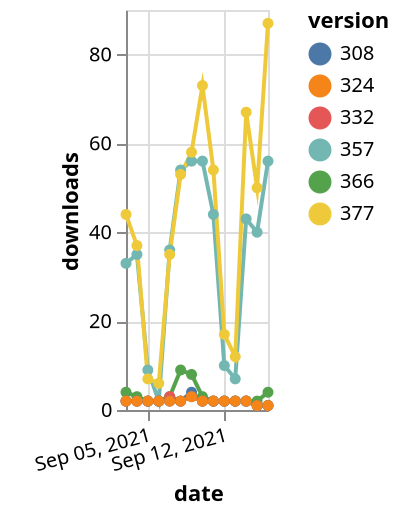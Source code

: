 {"$schema": "https://vega.github.io/schema/vega-lite/v5.json", "description": "A simple bar chart with embedded data.", "data": {"values": [{"date": "2021-09-03", "total": 11992, "delta": 4, "version": "366"}, {"date": "2021-09-04", "total": 11995, "delta": 3, "version": "366"}, {"date": "2021-09-05", "total": 11997, "delta": 2, "version": "366"}, {"date": "2021-09-06", "total": 11999, "delta": 2, "version": "366"}, {"date": "2021-09-07", "total": 12002, "delta": 3, "version": "366"}, {"date": "2021-09-08", "total": 12011, "delta": 9, "version": "366"}, {"date": "2021-09-09", "total": 12019, "delta": 8, "version": "366"}, {"date": "2021-09-10", "total": 12022, "delta": 3, "version": "366"}, {"date": "2021-09-11", "total": 12024, "delta": 2, "version": "366"}, {"date": "2021-09-12", "total": 12026, "delta": 2, "version": "366"}, {"date": "2021-09-13", "total": 12028, "delta": 2, "version": "366"}, {"date": "2021-09-14", "total": 12030, "delta": 2, "version": "366"}, {"date": "2021-09-15", "total": 12032, "delta": 2, "version": "366"}, {"date": "2021-09-16", "total": 12036, "delta": 4, "version": "366"}, {"date": "2021-09-03", "total": 40641, "delta": 33, "version": "357"}, {"date": "2021-09-04", "total": 40676, "delta": 35, "version": "357"}, {"date": "2021-09-05", "total": 40685, "delta": 9, "version": "357"}, {"date": "2021-09-06", "total": 40687, "delta": 2, "version": "357"}, {"date": "2021-09-07", "total": 40723, "delta": 36, "version": "357"}, {"date": "2021-09-08", "total": 40777, "delta": 54, "version": "357"}, {"date": "2021-09-09", "total": 40833, "delta": 56, "version": "357"}, {"date": "2021-09-10", "total": 40889, "delta": 56, "version": "357"}, {"date": "2021-09-11", "total": 40933, "delta": 44, "version": "357"}, {"date": "2021-09-12", "total": 40943, "delta": 10, "version": "357"}, {"date": "2021-09-13", "total": 40950, "delta": 7, "version": "357"}, {"date": "2021-09-14", "total": 40993, "delta": 43, "version": "357"}, {"date": "2021-09-15", "total": 41033, "delta": 40, "version": "357"}, {"date": "2021-09-16", "total": 41089, "delta": 56, "version": "357"}, {"date": "2021-09-03", "total": 17490, "delta": 2, "version": "332"}, {"date": "2021-09-04", "total": 17492, "delta": 2, "version": "332"}, {"date": "2021-09-05", "total": 17494, "delta": 2, "version": "332"}, {"date": "2021-09-06", "total": 17496, "delta": 2, "version": "332"}, {"date": "2021-09-07", "total": 17499, "delta": 3, "version": "332"}, {"date": "2021-09-08", "total": 17501, "delta": 2, "version": "332"}, {"date": "2021-09-09", "total": 17504, "delta": 3, "version": "332"}, {"date": "2021-09-10", "total": 17506, "delta": 2, "version": "332"}, {"date": "2021-09-11", "total": 17508, "delta": 2, "version": "332"}, {"date": "2021-09-12", "total": 17510, "delta": 2, "version": "332"}, {"date": "2021-09-13", "total": 17512, "delta": 2, "version": "332"}, {"date": "2021-09-14", "total": 17514, "delta": 2, "version": "332"}, {"date": "2021-09-15", "total": 17515, "delta": 1, "version": "332"}, {"date": "2021-09-16", "total": 17516, "delta": 1, "version": "332"}, {"date": "2021-09-03", "total": 29733, "delta": 44, "version": "377"}, {"date": "2021-09-04", "total": 29770, "delta": 37, "version": "377"}, {"date": "2021-09-05", "total": 29777, "delta": 7, "version": "377"}, {"date": "2021-09-06", "total": 29783, "delta": 6, "version": "377"}, {"date": "2021-09-07", "total": 29818, "delta": 35, "version": "377"}, {"date": "2021-09-08", "total": 29871, "delta": 53, "version": "377"}, {"date": "2021-09-09", "total": 29929, "delta": 58, "version": "377"}, {"date": "2021-09-10", "total": 30002, "delta": 73, "version": "377"}, {"date": "2021-09-11", "total": 30056, "delta": 54, "version": "377"}, {"date": "2021-09-12", "total": 30073, "delta": 17, "version": "377"}, {"date": "2021-09-13", "total": 30085, "delta": 12, "version": "377"}, {"date": "2021-09-14", "total": 30152, "delta": 67, "version": "377"}, {"date": "2021-09-15", "total": 30202, "delta": 50, "version": "377"}, {"date": "2021-09-16", "total": 30289, "delta": 87, "version": "377"}, {"date": "2021-09-03", "total": 2304, "delta": 2, "version": "308"}, {"date": "2021-09-04", "total": 2306, "delta": 2, "version": "308"}, {"date": "2021-09-05", "total": 2308, "delta": 2, "version": "308"}, {"date": "2021-09-06", "total": 2310, "delta": 2, "version": "308"}, {"date": "2021-09-07", "total": 2312, "delta": 2, "version": "308"}, {"date": "2021-09-08", "total": 2314, "delta": 2, "version": "308"}, {"date": "2021-09-09", "total": 2318, "delta": 4, "version": "308"}, {"date": "2021-09-10", "total": 2320, "delta": 2, "version": "308"}, {"date": "2021-09-11", "total": 2322, "delta": 2, "version": "308"}, {"date": "2021-09-12", "total": 2324, "delta": 2, "version": "308"}, {"date": "2021-09-13", "total": 2326, "delta": 2, "version": "308"}, {"date": "2021-09-14", "total": 2328, "delta": 2, "version": "308"}, {"date": "2021-09-15", "total": 2329, "delta": 1, "version": "308"}, {"date": "2021-09-16", "total": 2330, "delta": 1, "version": "308"}, {"date": "2021-09-03", "total": 3702, "delta": 2, "version": "324"}, {"date": "2021-09-04", "total": 3704, "delta": 2, "version": "324"}, {"date": "2021-09-05", "total": 3706, "delta": 2, "version": "324"}, {"date": "2021-09-06", "total": 3708, "delta": 2, "version": "324"}, {"date": "2021-09-07", "total": 3710, "delta": 2, "version": "324"}, {"date": "2021-09-08", "total": 3712, "delta": 2, "version": "324"}, {"date": "2021-09-09", "total": 3715, "delta": 3, "version": "324"}, {"date": "2021-09-10", "total": 3717, "delta": 2, "version": "324"}, {"date": "2021-09-11", "total": 3719, "delta": 2, "version": "324"}, {"date": "2021-09-12", "total": 3721, "delta": 2, "version": "324"}, {"date": "2021-09-13", "total": 3723, "delta": 2, "version": "324"}, {"date": "2021-09-14", "total": 3725, "delta": 2, "version": "324"}, {"date": "2021-09-15", "total": 3726, "delta": 1, "version": "324"}, {"date": "2021-09-16", "total": 3727, "delta": 1, "version": "324"}]}, "width": "container", "mark": {"type": "line", "point": {"filled": true}}, "encoding": {"x": {"field": "date", "type": "temporal", "timeUnit": "yearmonthdate", "title": "date", "axis": {"labelAngle": -15}}, "y": {"field": "delta", "type": "quantitative", "title": "downloads"}, "color": {"field": "version", "type": "nominal"}, "tooltip": {"field": "delta"}}}